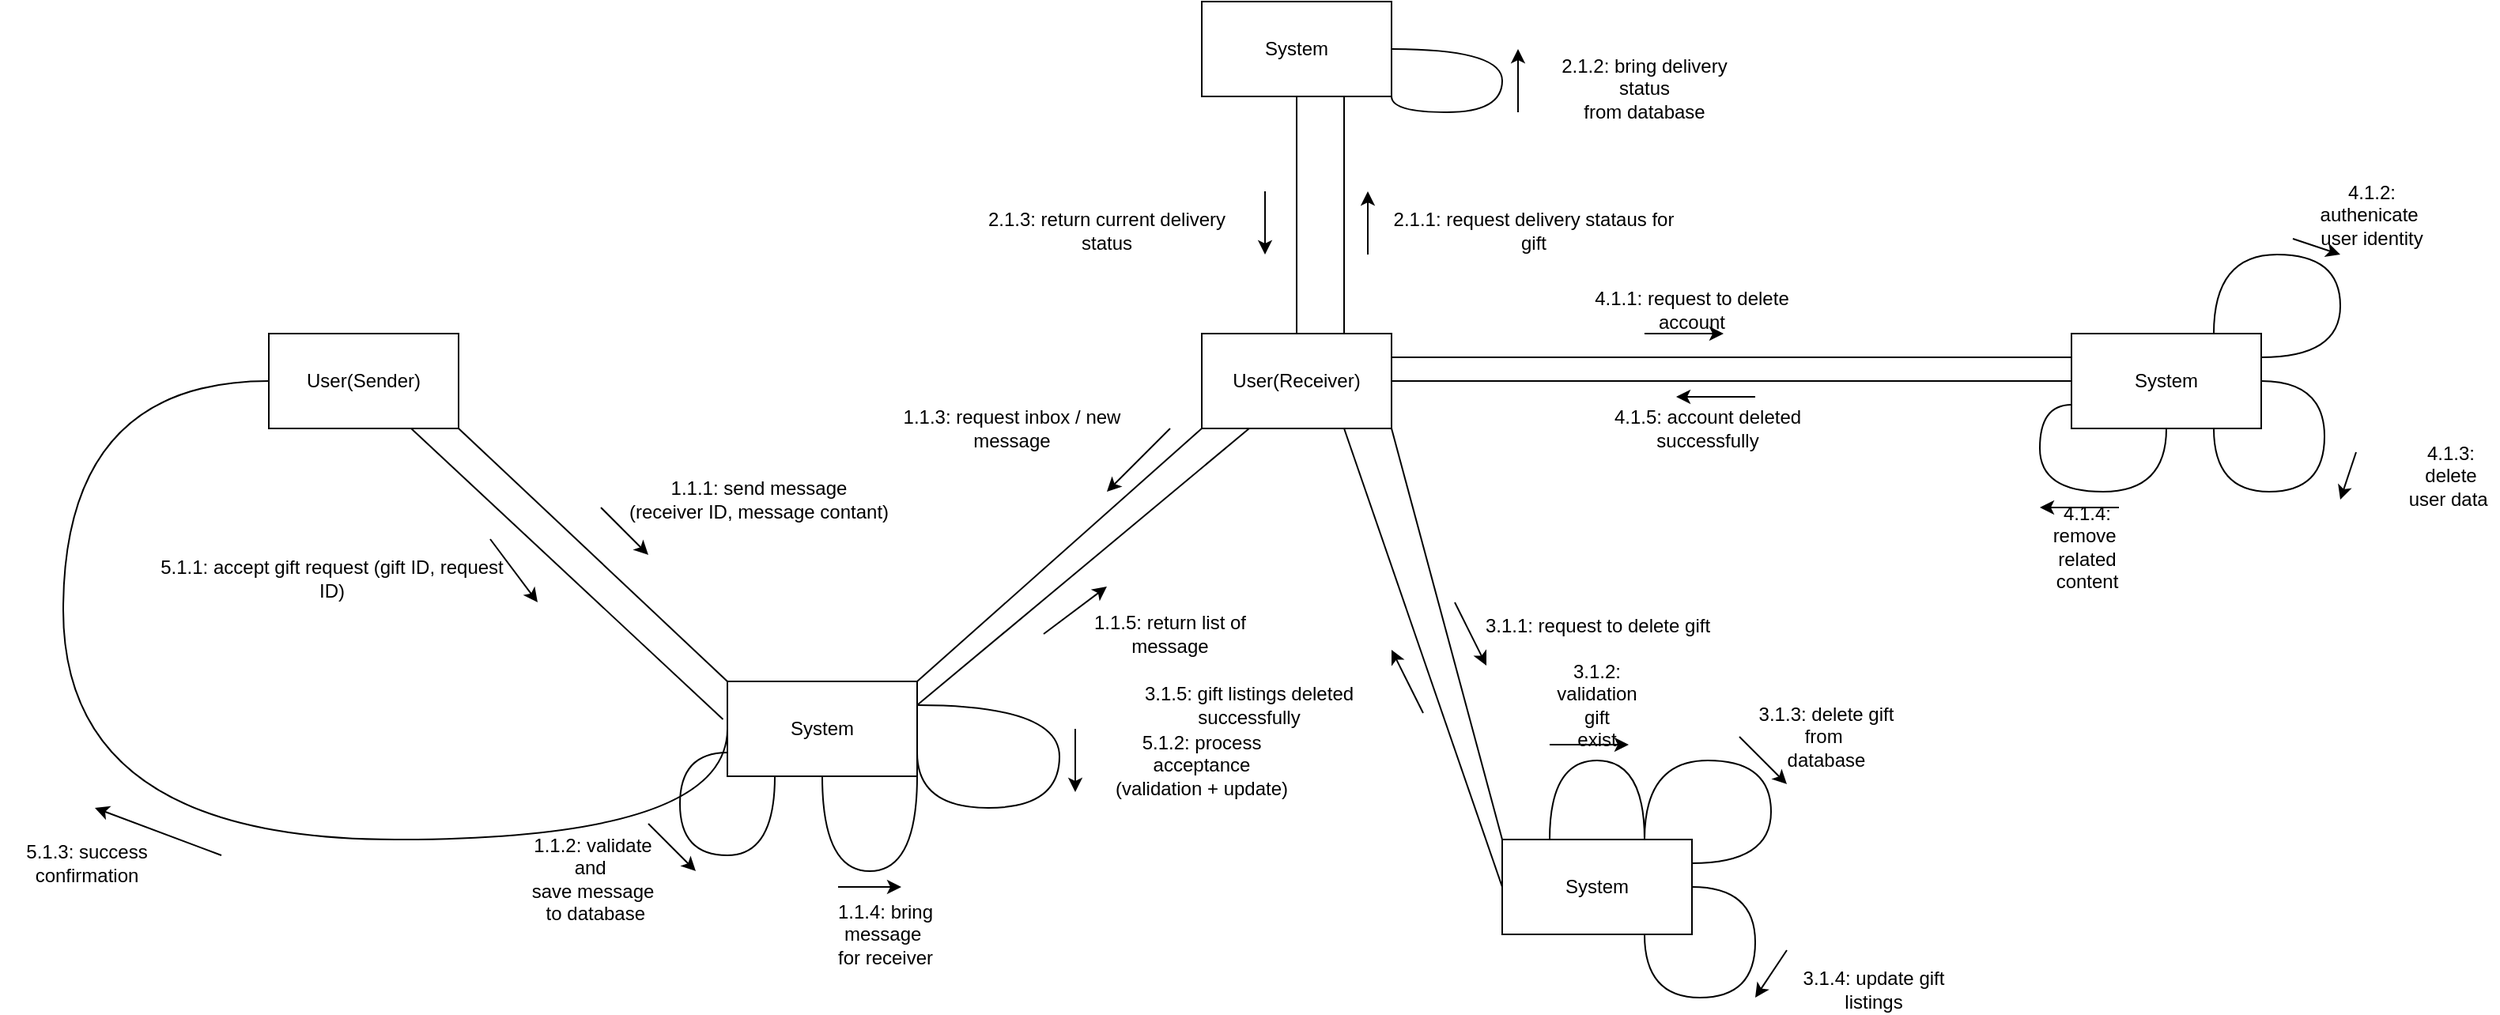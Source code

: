 <mxfile version="27.0.2">
  <diagram name="Page-1" id="2tH7alJDCbWEVbSXcnNB">
    <mxGraphModel dx="1892" dy="1726" grid="1" gridSize="10" guides="1" tooltips="1" connect="1" arrows="1" fold="1" page="1" pageScale="1" pageWidth="850" pageHeight="1100" math="0" shadow="0">
      <root>
        <mxCell id="0" />
        <mxCell id="1" parent="0" />
        <mxCell id="jY0GuPQgjIEu2X1MpC6s-1" value="" style="rounded=0;whiteSpace=wrap;html=1;" vertex="1" parent="1">
          <mxGeometry x="50" y="60" width="120" height="60" as="geometry" />
        </mxCell>
        <mxCell id="jY0GuPQgjIEu2X1MpC6s-2" value="User(Sender)" style="text;html=1;align=center;verticalAlign=middle;whiteSpace=wrap;rounded=0;" vertex="1" parent="1">
          <mxGeometry x="70" y="75" width="80" height="30" as="geometry" />
        </mxCell>
        <mxCell id="jY0GuPQgjIEu2X1MpC6s-3" value="" style="rounded=0;whiteSpace=wrap;html=1;" vertex="1" parent="1">
          <mxGeometry x="340" y="280" width="120" height="60" as="geometry" />
        </mxCell>
        <mxCell id="jY0GuPQgjIEu2X1MpC6s-4" value="System" style="text;html=1;align=center;verticalAlign=middle;whiteSpace=wrap;rounded=0;" vertex="1" parent="1">
          <mxGeometry x="370" y="295" width="60" height="30" as="geometry" />
        </mxCell>
        <mxCell id="jY0GuPQgjIEu2X1MpC6s-5" value="" style="rounded=0;whiteSpace=wrap;html=1;" vertex="1" parent="1">
          <mxGeometry x="640" y="60" width="120" height="60" as="geometry" />
        </mxCell>
        <mxCell id="jY0GuPQgjIEu2X1MpC6s-6" value="User(Receiver)" style="text;html=1;align=center;verticalAlign=middle;whiteSpace=wrap;rounded=0;" vertex="1" parent="1">
          <mxGeometry x="655" y="75" width="90" height="30" as="geometry" />
        </mxCell>
        <mxCell id="jY0GuPQgjIEu2X1MpC6s-7" value="" style="endArrow=none;html=1;rounded=0;entryX=1;entryY=1;entryDx=0;entryDy=0;exitX=0;exitY=0;exitDx=0;exitDy=0;" edge="1" parent="1" source="jY0GuPQgjIEu2X1MpC6s-3" target="jY0GuPQgjIEu2X1MpC6s-1">
          <mxGeometry width="50" height="50" relative="1" as="geometry">
            <mxPoint x="220" y="260" as="sourcePoint" />
            <mxPoint x="270" y="210" as="targetPoint" />
          </mxGeometry>
        </mxCell>
        <mxCell id="jY0GuPQgjIEu2X1MpC6s-8" value="" style="endArrow=classic;html=1;rounded=0;" edge="1" parent="1">
          <mxGeometry width="50" height="50" relative="1" as="geometry">
            <mxPoint x="260" y="170" as="sourcePoint" />
            <mxPoint x="290" y="200" as="targetPoint" />
          </mxGeometry>
        </mxCell>
        <mxCell id="jY0GuPQgjIEu2X1MpC6s-9" value="&lt;span style=&quot;text-wrap-mode: nowrap;&quot;&gt;1.1.1: send message&lt;/span&gt;&lt;div style=&quot;text-wrap-mode: nowrap;&quot;&gt;(&lt;span style=&quot;background-color: transparent; color: light-dark(rgb(0, 0, 0), rgb(255, 255, 255));&quot;&gt;receiver ID, message contant)&lt;/span&gt;&lt;/div&gt;" style="text;html=1;align=center;verticalAlign=middle;whiteSpace=wrap;rounded=0;" vertex="1" parent="1">
          <mxGeometry x="270" y="150" width="180" height="30" as="geometry" />
        </mxCell>
        <mxCell id="jY0GuPQgjIEu2X1MpC6s-10" value="" style="endArrow=none;html=1;rounded=0;entryX=0;entryY=0.75;entryDx=0;entryDy=0;edgeStyle=orthogonalEdgeStyle;curved=1;exitX=0.25;exitY=1;exitDx=0;exitDy=0;" edge="1" parent="1" source="jY0GuPQgjIEu2X1MpC6s-3" target="jY0GuPQgjIEu2X1MpC6s-3">
          <mxGeometry width="50" height="50" relative="1" as="geometry">
            <mxPoint x="290" y="430" as="sourcePoint" />
            <mxPoint x="340" y="380" as="targetPoint" />
            <Array as="points">
              <mxPoint x="370" y="390" />
              <mxPoint x="310" y="390" />
              <mxPoint x="310" y="325" />
            </Array>
          </mxGeometry>
        </mxCell>
        <mxCell id="jY0GuPQgjIEu2X1MpC6s-11" value="" style="endArrow=classic;html=1;rounded=0;" edge="1" parent="1">
          <mxGeometry width="50" height="50" relative="1" as="geometry">
            <mxPoint x="290" y="370" as="sourcePoint" />
            <mxPoint x="320" y="400" as="targetPoint" />
          </mxGeometry>
        </mxCell>
        <mxCell id="jY0GuPQgjIEu2X1MpC6s-12" value="&lt;span style=&quot;text-wrap-mode: nowrap;&quot;&gt;1.1.2: validate and&amp;nbsp;&lt;/span&gt;&lt;div style=&quot;text-wrap-mode: nowrap;&quot;&gt;save message&lt;/div&gt;&lt;div style=&quot;text-wrap-mode: nowrap;&quot;&gt;&amp;nbsp;to database&lt;/div&gt;" style="text;html=1;align=center;verticalAlign=middle;whiteSpace=wrap;rounded=0;" vertex="1" parent="1">
          <mxGeometry x="210" y="380" width="90" height="50" as="geometry" />
        </mxCell>
        <mxCell id="jY0GuPQgjIEu2X1MpC6s-13" value="" style="endArrow=none;html=1;rounded=0;entryX=0;entryY=1;entryDx=0;entryDy=0;exitX=1;exitY=0;exitDx=0;exitDy=0;" edge="1" parent="1" source="jY0GuPQgjIEu2X1MpC6s-3" target="jY0GuPQgjIEu2X1MpC6s-5">
          <mxGeometry width="50" height="50" relative="1" as="geometry">
            <mxPoint x="550" y="260" as="sourcePoint" />
            <mxPoint x="600" y="210" as="targetPoint" />
          </mxGeometry>
        </mxCell>
        <mxCell id="jY0GuPQgjIEu2X1MpC6s-14" value="" style="endArrow=classic;html=1;rounded=0;" edge="1" parent="1">
          <mxGeometry width="50" height="50" relative="1" as="geometry">
            <mxPoint x="620" y="120" as="sourcePoint" />
            <mxPoint x="580" y="160" as="targetPoint" />
          </mxGeometry>
        </mxCell>
        <mxCell id="jY0GuPQgjIEu2X1MpC6s-15" value="&lt;span style=&quot;text-wrap-mode: nowrap;&quot;&gt;1.1.3: request inbox / new message&lt;/span&gt;" style="text;html=1;align=center;verticalAlign=middle;whiteSpace=wrap;rounded=0;" vertex="1" parent="1">
          <mxGeometry x="440" y="105" width="160" height="30" as="geometry" />
        </mxCell>
        <mxCell id="jY0GuPQgjIEu2X1MpC6s-16" value="" style="endArrow=none;html=1;rounded=0;entryX=0.5;entryY=1;entryDx=0;entryDy=0;edgeStyle=orthogonalEdgeStyle;curved=1;exitX=1;exitY=1;exitDx=0;exitDy=0;" edge="1" parent="1" source="jY0GuPQgjIEu2X1MpC6s-3" target="jY0GuPQgjIEu2X1MpC6s-3">
          <mxGeometry width="50" height="50" relative="1" as="geometry">
            <mxPoint x="460" y="450" as="sourcePoint" />
            <mxPoint x="510" y="400" as="targetPoint" />
            <Array as="points">
              <mxPoint x="460" y="400" />
              <mxPoint x="400" y="400" />
            </Array>
          </mxGeometry>
        </mxCell>
        <mxCell id="jY0GuPQgjIEu2X1MpC6s-17" value="" style="endArrow=classic;html=1;rounded=0;" edge="1" parent="1">
          <mxGeometry width="50" height="50" relative="1" as="geometry">
            <mxPoint x="410" y="410" as="sourcePoint" />
            <mxPoint x="450" y="410" as="targetPoint" />
          </mxGeometry>
        </mxCell>
        <mxCell id="jY0GuPQgjIEu2X1MpC6s-18" value="&lt;span style=&quot;text-wrap-mode: nowrap;&quot;&gt;1.1.4: bring message&amp;nbsp;&lt;/span&gt;&lt;div style=&quot;text-wrap-mode: nowrap;&quot;&gt;for receiver&lt;/div&gt;" style="text;html=1;align=center;verticalAlign=middle;whiteSpace=wrap;rounded=0;" vertex="1" parent="1">
          <mxGeometry x="400" y="420" width="80" height="40" as="geometry" />
        </mxCell>
        <mxCell id="jY0GuPQgjIEu2X1MpC6s-19" value="" style="endArrow=none;html=1;rounded=0;exitX=1;exitY=0.25;exitDx=0;exitDy=0;entryX=0.25;entryY=1;entryDx=0;entryDy=0;" edge="1" parent="1" source="jY0GuPQgjIEu2X1MpC6s-3" target="jY0GuPQgjIEu2X1MpC6s-5">
          <mxGeometry width="50" height="50" relative="1" as="geometry">
            <mxPoint x="560" y="330" as="sourcePoint" />
            <mxPoint x="610" y="280" as="targetPoint" />
          </mxGeometry>
        </mxCell>
        <mxCell id="jY0GuPQgjIEu2X1MpC6s-20" value="" style="endArrow=classic;html=1;rounded=0;" edge="1" parent="1">
          <mxGeometry width="50" height="50" relative="1" as="geometry">
            <mxPoint x="540" y="250" as="sourcePoint" />
            <mxPoint x="580" y="220" as="targetPoint" />
          </mxGeometry>
        </mxCell>
        <mxCell id="jY0GuPQgjIEu2X1MpC6s-21" value="&lt;span style=&quot;text-wrap-mode: nowrap;&quot;&gt;1.1.5: return list of message&lt;/span&gt;" style="text;html=1;align=center;verticalAlign=middle;whiteSpace=wrap;rounded=0;" vertex="1" parent="1">
          <mxGeometry x="560" y="230" width="120" height="40" as="geometry" />
        </mxCell>
        <mxCell id="jY0GuPQgjIEu2X1MpC6s-22" value="" style="rounded=0;whiteSpace=wrap;html=1;" vertex="1" parent="1">
          <mxGeometry x="640" y="-150" width="120" height="60" as="geometry" />
        </mxCell>
        <mxCell id="jY0GuPQgjIEu2X1MpC6s-23" value="System" style="text;html=1;align=center;verticalAlign=middle;whiteSpace=wrap;rounded=0;" vertex="1" parent="1">
          <mxGeometry x="670" y="-135" width="60" height="30" as="geometry" />
        </mxCell>
        <mxCell id="jY0GuPQgjIEu2X1MpC6s-24" value="" style="endArrow=none;html=1;rounded=0;exitX=0.75;exitY=0;exitDx=0;exitDy=0;entryX=0.75;entryY=1;entryDx=0;entryDy=0;" edge="1" parent="1" source="jY0GuPQgjIEu2X1MpC6s-5" target="jY0GuPQgjIEu2X1MpC6s-22">
          <mxGeometry width="50" height="50" relative="1" as="geometry">
            <mxPoint x="710" as="sourcePoint" />
            <mxPoint x="760" y="-50" as="targetPoint" />
          </mxGeometry>
        </mxCell>
        <mxCell id="jY0GuPQgjIEu2X1MpC6s-25" value="" style="endArrow=classic;html=1;rounded=0;" edge="1" parent="1">
          <mxGeometry width="50" height="50" relative="1" as="geometry">
            <mxPoint x="745" y="10" as="sourcePoint" />
            <mxPoint x="745" y="-30" as="targetPoint" />
          </mxGeometry>
        </mxCell>
        <mxCell id="jY0GuPQgjIEu2X1MpC6s-26" value="&lt;span style=&quot;text-wrap-mode: nowrap;&quot;&gt;2.1.1: request delivery stataus for gift&lt;/span&gt;" style="text;html=1;align=center;verticalAlign=middle;whiteSpace=wrap;rounded=0;" vertex="1" parent="1">
          <mxGeometry x="760" y="-20" width="180" height="30" as="geometry" />
        </mxCell>
        <mxCell id="jY0GuPQgjIEu2X1MpC6s-27" value="" style="endArrow=none;html=1;rounded=0;exitX=1;exitY=1;exitDx=0;exitDy=0;edgeStyle=orthogonalEdgeStyle;curved=1;entryX=1;entryY=0.5;entryDx=0;entryDy=0;" edge="1" parent="1" source="jY0GuPQgjIEu2X1MpC6s-22" target="jY0GuPQgjIEu2X1MpC6s-22">
          <mxGeometry width="50" height="50" relative="1" as="geometry">
            <mxPoint x="800" y="-50" as="sourcePoint" />
            <mxPoint x="850" y="-100" as="targetPoint" />
            <Array as="points">
              <mxPoint x="760" y="-80" />
              <mxPoint x="830" y="-80" />
              <mxPoint x="830" y="-120" />
            </Array>
          </mxGeometry>
        </mxCell>
        <mxCell id="jY0GuPQgjIEu2X1MpC6s-28" value="" style="endArrow=classic;html=1;rounded=0;" edge="1" parent="1">
          <mxGeometry width="50" height="50" relative="1" as="geometry">
            <mxPoint x="840" y="-80" as="sourcePoint" />
            <mxPoint x="840" y="-120" as="targetPoint" />
          </mxGeometry>
        </mxCell>
        <mxCell id="jY0GuPQgjIEu2X1MpC6s-29" value="&lt;span style=&quot;text-wrap-mode: nowrap;&quot;&gt;2.1.2: bring delivery status&lt;/span&gt;&lt;div style=&quot;text-wrap-mode: nowrap;&quot;&gt;from database&lt;/div&gt;" style="text;html=1;align=center;verticalAlign=middle;whiteSpace=wrap;rounded=0;" vertex="1" parent="1">
          <mxGeometry x="860" y="-110" width="120" height="30" as="geometry" />
        </mxCell>
        <mxCell id="jY0GuPQgjIEu2X1MpC6s-30" value="" style="endArrow=none;html=1;rounded=0;entryX=0.5;entryY=1;entryDx=0;entryDy=0;exitX=0.5;exitY=0;exitDx=0;exitDy=0;" edge="1" parent="1" source="jY0GuPQgjIEu2X1MpC6s-5" target="jY0GuPQgjIEu2X1MpC6s-22">
          <mxGeometry width="50" height="50" relative="1" as="geometry">
            <mxPoint x="600" y="30" as="sourcePoint" />
            <mxPoint x="650" y="-20" as="targetPoint" />
          </mxGeometry>
        </mxCell>
        <mxCell id="jY0GuPQgjIEu2X1MpC6s-31" value="" style="endArrow=classic;html=1;rounded=0;" edge="1" parent="1">
          <mxGeometry width="50" height="50" relative="1" as="geometry">
            <mxPoint x="680" y="-30" as="sourcePoint" />
            <mxPoint x="680" y="10" as="targetPoint" />
          </mxGeometry>
        </mxCell>
        <mxCell id="jY0GuPQgjIEu2X1MpC6s-32" value="&lt;span style=&quot;text-wrap-mode: nowrap;&quot;&gt;2.1.3: return current delivery status&lt;/span&gt;" style="text;html=1;align=center;verticalAlign=middle;whiteSpace=wrap;rounded=0;" vertex="1" parent="1">
          <mxGeometry x="500" y="-20" width="160" height="30" as="geometry" />
        </mxCell>
        <mxCell id="jY0GuPQgjIEu2X1MpC6s-33" value="" style="rounded=0;whiteSpace=wrap;html=1;" vertex="1" parent="1">
          <mxGeometry x="830" y="380" width="120" height="60" as="geometry" />
        </mxCell>
        <mxCell id="jY0GuPQgjIEu2X1MpC6s-34" value="System" style="text;html=1;align=center;verticalAlign=middle;whiteSpace=wrap;rounded=0;" vertex="1" parent="1">
          <mxGeometry x="860" y="395" width="60" height="30" as="geometry" />
        </mxCell>
        <mxCell id="jY0GuPQgjIEu2X1MpC6s-35" value="" style="endArrow=none;html=1;rounded=0;entryX=1;entryY=1;entryDx=0;entryDy=0;exitX=0;exitY=0;exitDx=0;exitDy=0;" edge="1" parent="1" source="jY0GuPQgjIEu2X1MpC6s-33" target="jY0GuPQgjIEu2X1MpC6s-5">
          <mxGeometry width="50" height="50" relative="1" as="geometry">
            <mxPoint x="760" y="290" as="sourcePoint" />
            <mxPoint x="810" y="240" as="targetPoint" />
          </mxGeometry>
        </mxCell>
        <mxCell id="jY0GuPQgjIEu2X1MpC6s-36" value="" style="endArrow=classic;html=1;rounded=0;" edge="1" parent="1">
          <mxGeometry width="50" height="50" relative="1" as="geometry">
            <mxPoint x="800" y="230" as="sourcePoint" />
            <mxPoint x="820" y="270" as="targetPoint" />
          </mxGeometry>
        </mxCell>
        <mxCell id="jY0GuPQgjIEu2X1MpC6s-37" value="&lt;span style=&quot;text-wrap-mode: nowrap;&quot;&gt;3.1.1: request to delete gift&lt;/span&gt;" style="text;html=1;align=center;verticalAlign=middle;whiteSpace=wrap;rounded=0;" vertex="1" parent="1">
          <mxGeometry x="817.5" y="230" width="145" height="30" as="geometry" />
        </mxCell>
        <mxCell id="jY0GuPQgjIEu2X1MpC6s-38" value="" style="endArrow=none;html=1;rounded=0;exitX=0.25;exitY=0;exitDx=0;exitDy=0;edgeStyle=orthogonalEdgeStyle;curved=1;entryX=0.75;entryY=0;entryDx=0;entryDy=0;" edge="1" parent="1" source="jY0GuPQgjIEu2X1MpC6s-33" target="jY0GuPQgjIEu2X1MpC6s-33">
          <mxGeometry width="50" height="50" relative="1" as="geometry">
            <mxPoint x="950" y="290" as="sourcePoint" />
            <mxPoint x="940" y="260" as="targetPoint" />
            <Array as="points">
              <mxPoint x="860" y="330" />
              <mxPoint x="920" y="330" />
            </Array>
          </mxGeometry>
        </mxCell>
        <mxCell id="jY0GuPQgjIEu2X1MpC6s-39" value="" style="endArrow=classic;html=1;rounded=0;" edge="1" parent="1">
          <mxGeometry width="50" height="50" relative="1" as="geometry">
            <mxPoint x="860" y="320" as="sourcePoint" />
            <mxPoint x="910" y="320" as="targetPoint" />
          </mxGeometry>
        </mxCell>
        <mxCell id="jY0GuPQgjIEu2X1MpC6s-40" value="&lt;span style=&quot;text-wrap-mode: nowrap;&quot;&gt;3.1.2: validation gift&lt;/span&gt;&lt;div style=&quot;text-wrap-mode: nowrap;&quot;&gt;exist&lt;/div&gt;" style="text;html=1;align=center;verticalAlign=middle;whiteSpace=wrap;rounded=0;" vertex="1" parent="1">
          <mxGeometry x="860" y="280" width="60" height="30" as="geometry" />
        </mxCell>
        <mxCell id="jY0GuPQgjIEu2X1MpC6s-41" value="" style="endArrow=none;html=1;rounded=0;exitX=0.75;exitY=0;exitDx=0;exitDy=0;edgeStyle=orthogonalEdgeStyle;curved=1;entryX=1;entryY=0.25;entryDx=0;entryDy=0;" edge="1" parent="1" source="jY0GuPQgjIEu2X1MpC6s-33" target="jY0GuPQgjIEu2X1MpC6s-33">
          <mxGeometry width="50" height="50" relative="1" as="geometry">
            <mxPoint x="1040" y="340" as="sourcePoint" />
            <mxPoint x="1110" y="280" as="targetPoint" />
            <Array as="points">
              <mxPoint x="920" y="330" />
              <mxPoint x="1000" y="330" />
              <mxPoint x="1000" y="395" />
            </Array>
          </mxGeometry>
        </mxCell>
        <mxCell id="jY0GuPQgjIEu2X1MpC6s-42" value="" style="endArrow=classic;html=1;rounded=0;" edge="1" parent="1">
          <mxGeometry width="50" height="50" relative="1" as="geometry">
            <mxPoint x="980" y="315" as="sourcePoint" />
            <mxPoint x="1010" y="345" as="targetPoint" />
          </mxGeometry>
        </mxCell>
        <mxCell id="jY0GuPQgjIEu2X1MpC6s-43" value="&lt;span style=&quot;text-wrap-mode: nowrap;&quot;&gt;3.1.3: delete gift from&amp;nbsp;&lt;/span&gt;&lt;div style=&quot;text-wrap-mode: nowrap;&quot;&gt;database&lt;/div&gt;" style="text;html=1;align=center;verticalAlign=middle;whiteSpace=wrap;rounded=0;" vertex="1" parent="1">
          <mxGeometry x="990" y="300" width="90" height="30" as="geometry" />
        </mxCell>
        <mxCell id="jY0GuPQgjIEu2X1MpC6s-44" value="" style="endArrow=none;html=1;rounded=0;entryX=1;entryY=0.5;entryDx=0;entryDy=0;edgeStyle=orthogonalEdgeStyle;curved=1;exitX=0.75;exitY=1;exitDx=0;exitDy=0;" edge="1" parent="1" source="jY0GuPQgjIEu2X1MpC6s-33" target="jY0GuPQgjIEu2X1MpC6s-33">
          <mxGeometry width="50" height="50" relative="1" as="geometry">
            <mxPoint x="1010" y="520" as="sourcePoint" />
            <mxPoint x="1060" y="470" as="targetPoint" />
            <Array as="points">
              <mxPoint x="920" y="480" />
              <mxPoint x="990" y="480" />
              <mxPoint x="990" y="410" />
            </Array>
          </mxGeometry>
        </mxCell>
        <mxCell id="jY0GuPQgjIEu2X1MpC6s-45" value="" style="endArrow=classic;html=1;rounded=0;" edge="1" parent="1">
          <mxGeometry width="50" height="50" relative="1" as="geometry">
            <mxPoint x="1010" y="450" as="sourcePoint" />
            <mxPoint x="990" y="480" as="targetPoint" />
          </mxGeometry>
        </mxCell>
        <mxCell id="jY0GuPQgjIEu2X1MpC6s-46" value="&lt;span style=&quot;text-wrap-mode: nowrap;&quot;&gt;3.1.4: update gift listings&lt;/span&gt;" style="text;html=1;align=center;verticalAlign=middle;whiteSpace=wrap;rounded=0;" vertex="1" parent="1">
          <mxGeometry x="1010" y="460" width="110" height="30" as="geometry" />
        </mxCell>
        <mxCell id="jY0GuPQgjIEu2X1MpC6s-47" value="" style="endArrow=none;html=1;rounded=0;entryX=0;entryY=0.5;entryDx=0;entryDy=0;exitX=0.75;exitY=1;exitDx=0;exitDy=0;" edge="1" parent="1" source="jY0GuPQgjIEu2X1MpC6s-5" target="jY0GuPQgjIEu2X1MpC6s-33">
          <mxGeometry width="50" height="50" relative="1" as="geometry">
            <mxPoint x="810" y="400" as="sourcePoint" />
            <mxPoint x="860" y="350" as="targetPoint" />
          </mxGeometry>
        </mxCell>
        <mxCell id="jY0GuPQgjIEu2X1MpC6s-48" value="" style="endArrow=classic;html=1;rounded=0;" edge="1" parent="1">
          <mxGeometry width="50" height="50" relative="1" as="geometry">
            <mxPoint x="780" y="300" as="sourcePoint" />
            <mxPoint x="760" y="260" as="targetPoint" />
            <Array as="points">
              <mxPoint x="770" y="280" />
            </Array>
          </mxGeometry>
        </mxCell>
        <mxCell id="jY0GuPQgjIEu2X1MpC6s-49" value="&lt;span style=&quot;text-wrap-mode: nowrap;&quot;&gt;3.1.5: gift listings deleted successfully&lt;/span&gt;" style="text;html=1;align=center;verticalAlign=middle;whiteSpace=wrap;rounded=0;" vertex="1" parent="1">
          <mxGeometry x="580" y="280" width="180" height="30" as="geometry" />
        </mxCell>
        <mxCell id="jY0GuPQgjIEu2X1MpC6s-50" value="" style="rounded=0;whiteSpace=wrap;html=1;" vertex="1" parent="1">
          <mxGeometry x="1190" y="60" width="120" height="60" as="geometry" />
        </mxCell>
        <mxCell id="jY0GuPQgjIEu2X1MpC6s-51" value="System" style="text;html=1;align=center;verticalAlign=middle;whiteSpace=wrap;rounded=0;" vertex="1" parent="1">
          <mxGeometry x="1220" y="75" width="60" height="30" as="geometry" />
        </mxCell>
        <mxCell id="jY0GuPQgjIEu2X1MpC6s-53" value="" style="endArrow=none;html=1;rounded=0;exitX=1;exitY=0.25;exitDx=0;exitDy=0;entryX=0;entryY=0.25;entryDx=0;entryDy=0;" edge="1" parent="1" source="jY0GuPQgjIEu2X1MpC6s-5" target="jY0GuPQgjIEu2X1MpC6s-50">
          <mxGeometry width="50" height="50" relative="1" as="geometry">
            <mxPoint x="830" y="100" as="sourcePoint" />
            <mxPoint x="880" y="50" as="targetPoint" />
          </mxGeometry>
        </mxCell>
        <mxCell id="jY0GuPQgjIEu2X1MpC6s-54" value="" style="endArrow=classic;html=1;rounded=0;" edge="1" parent="1">
          <mxGeometry width="50" height="50" relative="1" as="geometry">
            <mxPoint x="920" y="60" as="sourcePoint" />
            <mxPoint x="970" y="60" as="targetPoint" />
          </mxGeometry>
        </mxCell>
        <mxCell id="jY0GuPQgjIEu2X1MpC6s-55" value="&lt;span style=&quot;text-wrap-mode: nowrap;&quot;&gt;4.1.1: request to delete account&lt;/span&gt;" style="text;html=1;align=center;verticalAlign=middle;whiteSpace=wrap;rounded=0;" vertex="1" parent="1">
          <mxGeometry x="870" y="30" width="160" height="30" as="geometry" />
        </mxCell>
        <mxCell id="jY0GuPQgjIEu2X1MpC6s-56" value="" style="endArrow=none;html=1;rounded=0;exitX=0.75;exitY=0;exitDx=0;exitDy=0;edgeStyle=orthogonalEdgeStyle;curved=1;entryX=1;entryY=0.25;entryDx=0;entryDy=0;" edge="1" parent="1" source="jY0GuPQgjIEu2X1MpC6s-50" target="jY0GuPQgjIEu2X1MpC6s-50">
          <mxGeometry width="50" height="50" relative="1" as="geometry">
            <mxPoint x="1230" y="20" as="sourcePoint" />
            <mxPoint x="1390" y="-10" as="targetPoint" />
            <Array as="points">
              <mxPoint x="1280" y="10" />
              <mxPoint x="1360" y="10" />
              <mxPoint x="1360" y="75" />
            </Array>
          </mxGeometry>
        </mxCell>
        <mxCell id="jY0GuPQgjIEu2X1MpC6s-57" value="" style="endArrow=classic;html=1;rounded=0;" edge="1" parent="1">
          <mxGeometry width="50" height="50" relative="1" as="geometry">
            <mxPoint x="1330" as="sourcePoint" />
            <mxPoint x="1360" y="10" as="targetPoint" />
          </mxGeometry>
        </mxCell>
        <mxCell id="jY0GuPQgjIEu2X1MpC6s-58" value="&lt;span style=&quot;text-wrap-mode: nowrap;&quot;&gt;4.1.2: authenicate&amp;nbsp;&lt;/span&gt;&lt;div style=&quot;text-wrap-mode: nowrap;&quot;&gt;user identity&lt;/div&gt;" style="text;html=1;align=center;verticalAlign=middle;whiteSpace=wrap;rounded=0;" vertex="1" parent="1">
          <mxGeometry x="1340" y="-30" width="80" height="30" as="geometry" />
        </mxCell>
        <mxCell id="jY0GuPQgjIEu2X1MpC6s-59" value="" style="endArrow=none;html=1;rounded=0;entryX=1;entryY=0.5;entryDx=0;entryDy=0;edgeStyle=orthogonalEdgeStyle;curved=1;exitX=0.75;exitY=1;exitDx=0;exitDy=0;" edge="1" parent="1" source="jY0GuPQgjIEu2X1MpC6s-50" target="jY0GuPQgjIEu2X1MpC6s-50">
          <mxGeometry width="50" height="50" relative="1" as="geometry">
            <mxPoint x="1350" y="200" as="sourcePoint" />
            <mxPoint x="1400" y="150" as="targetPoint" />
            <Array as="points">
              <mxPoint x="1280" y="160" />
              <mxPoint x="1350" y="160" />
              <mxPoint x="1350" y="90" />
            </Array>
          </mxGeometry>
        </mxCell>
        <mxCell id="jY0GuPQgjIEu2X1MpC6s-60" value="" style="endArrow=classic;html=1;rounded=0;" edge="1" parent="1">
          <mxGeometry width="50" height="50" relative="1" as="geometry">
            <mxPoint x="1370" y="135" as="sourcePoint" />
            <mxPoint x="1360" y="165" as="targetPoint" />
          </mxGeometry>
        </mxCell>
        <mxCell id="jY0GuPQgjIEu2X1MpC6s-61" value="&lt;span style=&quot;text-wrap-mode: nowrap;&quot;&gt;4.1.3: delete user data&amp;nbsp;&lt;/span&gt;" style="text;html=1;align=center;verticalAlign=middle;whiteSpace=wrap;rounded=0;" vertex="1" parent="1">
          <mxGeometry x="1400" y="135" width="60" height="30" as="geometry" />
        </mxCell>
        <mxCell id="jY0GuPQgjIEu2X1MpC6s-62" value="" style="endArrow=none;html=1;rounded=0;entryX=0.5;entryY=1;entryDx=0;entryDy=0;edgeStyle=orthogonalEdgeStyle;curved=1;exitX=0;exitY=0.75;exitDx=0;exitDy=0;" edge="1" parent="1" source="jY0GuPQgjIEu2X1MpC6s-50" target="jY0GuPQgjIEu2X1MpC6s-50">
          <mxGeometry width="50" height="50" relative="1" as="geometry">
            <mxPoint x="1140" y="160" as="sourcePoint" />
            <mxPoint x="1320" y="190" as="targetPoint" />
            <Array as="points">
              <mxPoint x="1170" y="105" />
              <mxPoint x="1170" y="160" />
              <mxPoint x="1250" y="160" />
            </Array>
          </mxGeometry>
        </mxCell>
        <mxCell id="jY0GuPQgjIEu2X1MpC6s-63" value="" style="endArrow=classic;html=1;rounded=0;" edge="1" parent="1">
          <mxGeometry width="50" height="50" relative="1" as="geometry">
            <mxPoint x="1220" y="170" as="sourcePoint" />
            <mxPoint x="1170" y="170" as="targetPoint" />
          </mxGeometry>
        </mxCell>
        <mxCell id="jY0GuPQgjIEu2X1MpC6s-64" value="&lt;span style=&quot;text-wrap-mode: nowrap;&quot;&gt;4.1.4: remove&amp;nbsp;&lt;/span&gt;&lt;div style=&quot;text-wrap-mode: nowrap;&quot;&gt;related content&lt;/div&gt;" style="text;html=1;align=center;verticalAlign=middle;whiteSpace=wrap;rounded=0;" vertex="1" parent="1">
          <mxGeometry x="1170" y="180" width="60" height="30" as="geometry" />
        </mxCell>
        <mxCell id="jY0GuPQgjIEu2X1MpC6s-65" value="" style="endArrow=none;html=1;rounded=0;entryX=0;entryY=0.5;entryDx=0;entryDy=0;exitX=1;exitY=0.5;exitDx=0;exitDy=0;" edge="1" parent="1" source="jY0GuPQgjIEu2X1MpC6s-5" target="jY0GuPQgjIEu2X1MpC6s-50">
          <mxGeometry width="50" height="50" relative="1" as="geometry">
            <mxPoint x="1030" y="170" as="sourcePoint" />
            <mxPoint x="1080" y="120" as="targetPoint" />
          </mxGeometry>
        </mxCell>
        <mxCell id="jY0GuPQgjIEu2X1MpC6s-66" value="" style="endArrow=classic;html=1;rounded=0;" edge="1" parent="1">
          <mxGeometry width="50" height="50" relative="1" as="geometry">
            <mxPoint x="990" y="100" as="sourcePoint" />
            <mxPoint x="940" y="100" as="targetPoint" />
          </mxGeometry>
        </mxCell>
        <mxCell id="jY0GuPQgjIEu2X1MpC6s-67" value="&lt;span style=&quot;text-wrap-mode: nowrap;&quot;&gt;4.1.5: account deleted successfully&lt;/span&gt;" style="text;html=1;align=center;verticalAlign=middle;whiteSpace=wrap;rounded=0;" vertex="1" parent="1">
          <mxGeometry x="880" y="105" width="160" height="30" as="geometry" />
        </mxCell>
        <mxCell id="jY0GuPQgjIEu2X1MpC6s-68" value="" style="endArrow=none;html=1;rounded=0;entryX=0.75;entryY=1;entryDx=0;entryDy=0;exitX=-0.023;exitY=0.4;exitDx=0;exitDy=0;exitPerimeter=0;" edge="1" parent="1" source="jY0GuPQgjIEu2X1MpC6s-3" target="jY0GuPQgjIEu2X1MpC6s-1">
          <mxGeometry width="50" height="50" relative="1" as="geometry">
            <mxPoint x="160" y="290" as="sourcePoint" />
            <mxPoint x="210" y="240" as="targetPoint" />
          </mxGeometry>
        </mxCell>
        <mxCell id="jY0GuPQgjIEu2X1MpC6s-69" value="" style="endArrow=classic;html=1;rounded=0;" edge="1" parent="1">
          <mxGeometry width="50" height="50" relative="1" as="geometry">
            <mxPoint x="190" y="190" as="sourcePoint" />
            <mxPoint x="220" y="230" as="targetPoint" />
          </mxGeometry>
        </mxCell>
        <mxCell id="jY0GuPQgjIEu2X1MpC6s-70" value="&lt;span style=&quot;text-wrap-mode: nowrap;&quot;&gt;5.1.1: accept gift request (gift ID, request ID)&lt;/span&gt;" style="text;html=1;align=center;verticalAlign=middle;whiteSpace=wrap;rounded=0;" vertex="1" parent="1">
          <mxGeometry x="-20" y="200" width="220" height="30" as="geometry" />
        </mxCell>
        <mxCell id="jY0GuPQgjIEu2X1MpC6s-71" value="" style="endArrow=none;html=1;rounded=0;entryX=1;entryY=0.25;entryDx=0;entryDy=0;edgeStyle=orthogonalEdgeStyle;curved=1;exitX=1;exitY=0.75;exitDx=0;exitDy=0;" edge="1" parent="1" source="jY0GuPQgjIEu2X1MpC6s-3" target="jY0GuPQgjIEu2X1MpC6s-3">
          <mxGeometry width="50" height="50" relative="1" as="geometry">
            <mxPoint x="570" y="400" as="sourcePoint" />
            <mxPoint x="620" y="350" as="targetPoint" />
            <Array as="points">
              <mxPoint x="460" y="360" />
              <mxPoint x="550" y="360" />
              <mxPoint x="550" y="295" />
            </Array>
          </mxGeometry>
        </mxCell>
        <mxCell id="jY0GuPQgjIEu2X1MpC6s-72" value="" style="endArrow=classic;html=1;rounded=0;" edge="1" parent="1">
          <mxGeometry width="50" height="50" relative="1" as="geometry">
            <mxPoint x="560" y="310" as="sourcePoint" />
            <mxPoint x="560" y="350" as="targetPoint" />
          </mxGeometry>
        </mxCell>
        <mxCell id="jY0GuPQgjIEu2X1MpC6s-73" value="&lt;span style=&quot;text-wrap-mode: nowrap;&quot;&gt;5.1.2: process acceptance&lt;/span&gt;&lt;div style=&quot;text-wrap-mode: nowrap;&quot;&gt;(validation + update)&lt;/div&gt;" style="text;html=1;align=center;verticalAlign=middle;whiteSpace=wrap;rounded=0;" vertex="1" parent="1">
          <mxGeometry x="580" y="310" width="120" height="45" as="geometry" />
        </mxCell>
        <mxCell id="jY0GuPQgjIEu2X1MpC6s-74" value="" style="endArrow=none;html=1;rounded=0;entryX=0;entryY=0.5;entryDx=0;entryDy=0;edgeStyle=orthogonalEdgeStyle;curved=1;exitX=0;exitY=0.5;exitDx=0;exitDy=0;" edge="1" parent="1" source="jY0GuPQgjIEu2X1MpC6s-1" target="jY0GuPQgjIEu2X1MpC6s-3">
          <mxGeometry width="50" height="50" relative="1" as="geometry">
            <mxPoint x="-80" y="310" as="sourcePoint" />
            <mxPoint x="90" y="320" as="targetPoint" />
            <Array as="points">
              <mxPoint x="-80" y="90" />
              <mxPoint x="-80" y="380" />
              <mxPoint x="340" y="380" />
            </Array>
          </mxGeometry>
        </mxCell>
        <mxCell id="jY0GuPQgjIEu2X1MpC6s-75" value="" style="endArrow=classic;html=1;rounded=0;" edge="1" parent="1">
          <mxGeometry width="50" height="50" relative="1" as="geometry">
            <mxPoint x="20" y="390" as="sourcePoint" />
            <mxPoint x="-60" y="360" as="targetPoint" />
          </mxGeometry>
        </mxCell>
        <mxCell id="jY0GuPQgjIEu2X1MpC6s-76" value="&lt;span style=&quot;text-wrap-mode: nowrap;&quot;&gt;5.1.3: success confirmation&lt;/span&gt;" style="text;html=1;align=center;verticalAlign=middle;whiteSpace=wrap;rounded=0;" vertex="1" parent="1">
          <mxGeometry x="-120" y="380" width="110" height="30" as="geometry" />
        </mxCell>
      </root>
    </mxGraphModel>
  </diagram>
</mxfile>
